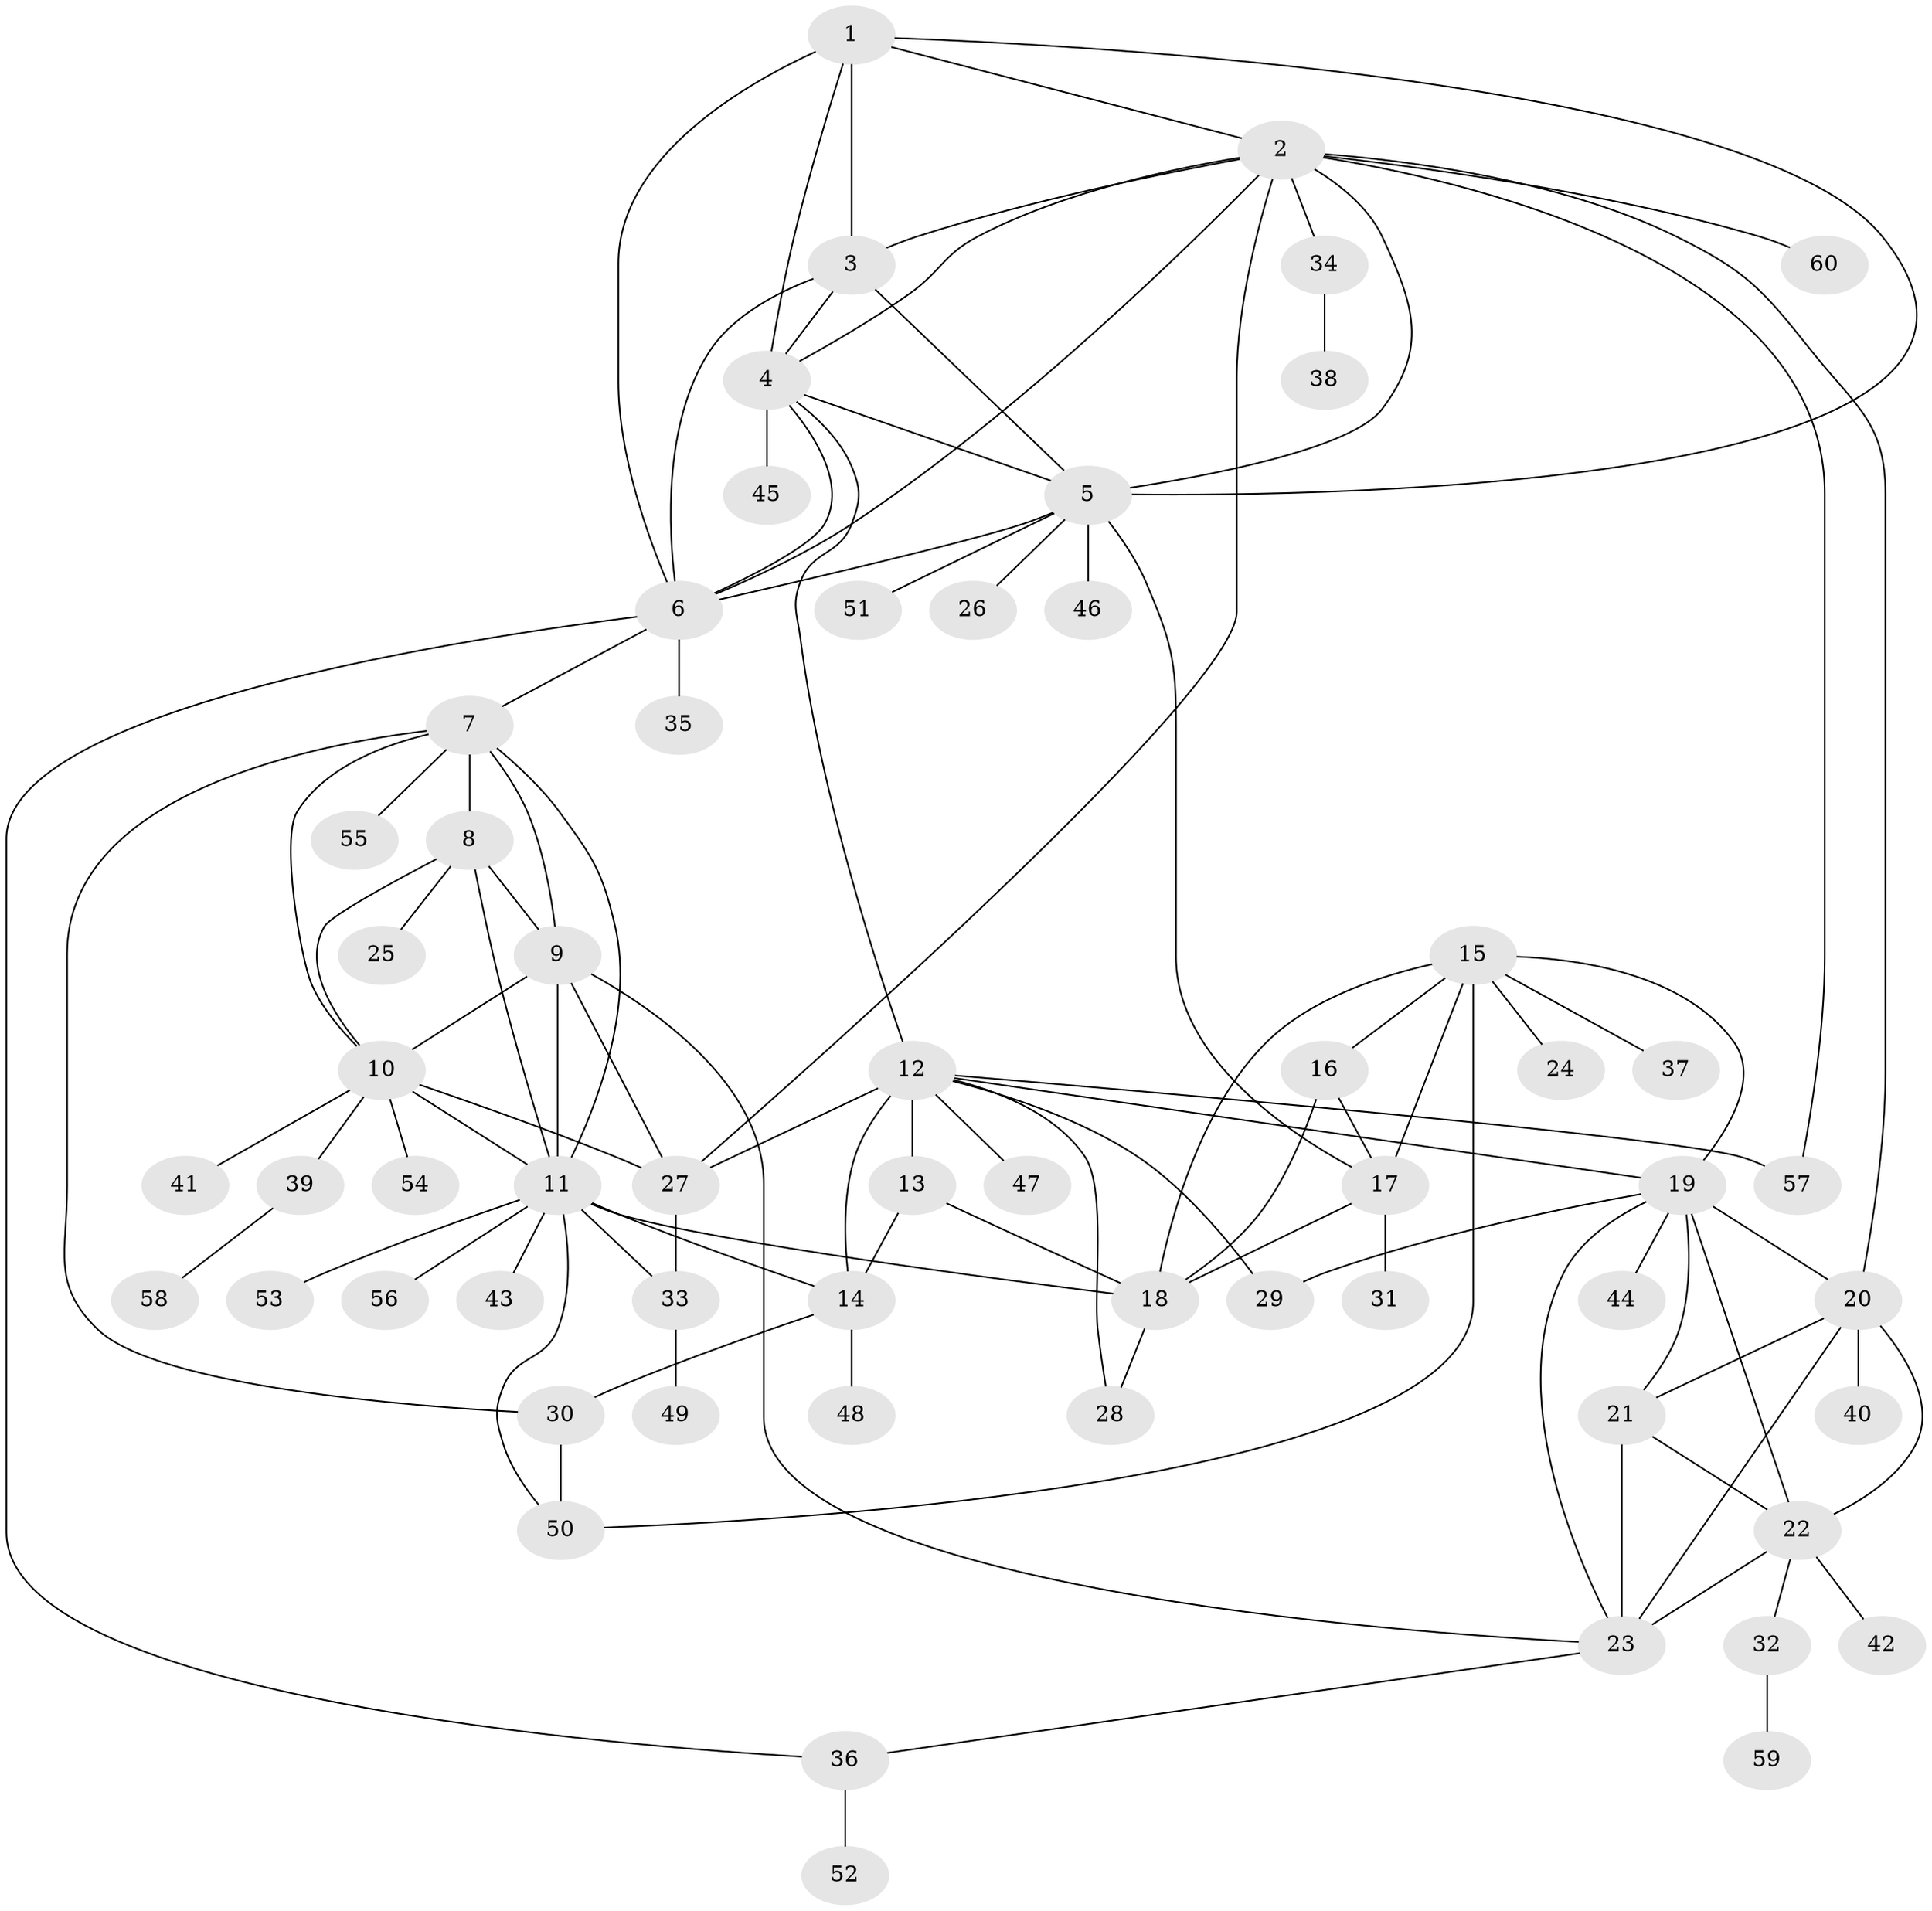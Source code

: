 // original degree distribution, {7: 0.05, 11: 0.016666666666666666, 5: 0.03333333333333333, 13: 0.016666666666666666, 10: 0.058333333333333334, 8: 0.041666666666666664, 6: 0.03333333333333333, 9: 0.008333333333333333, 1: 0.5416666666666666, 2: 0.15833333333333333, 3: 0.03333333333333333, 4: 0.008333333333333333}
// Generated by graph-tools (version 1.1) at 2025/52/03/04/25 22:52:06]
// undirected, 60 vertices, 102 edges
graph export_dot {
  node [color=gray90,style=filled];
  1;
  2;
  3;
  4;
  5;
  6;
  7;
  8;
  9;
  10;
  11;
  12;
  13;
  14;
  15;
  16;
  17;
  18;
  19;
  20;
  21;
  22;
  23;
  24;
  25;
  26;
  27;
  28;
  29;
  30;
  31;
  32;
  33;
  34;
  35;
  36;
  37;
  38;
  39;
  40;
  41;
  42;
  43;
  44;
  45;
  46;
  47;
  48;
  49;
  50;
  51;
  52;
  53;
  54;
  55;
  56;
  57;
  58;
  59;
  60;
  1 -- 2 [weight=1.0];
  1 -- 3 [weight=2.0];
  1 -- 4 [weight=1.0];
  1 -- 5 [weight=1.0];
  1 -- 6 [weight=1.0];
  2 -- 3 [weight=1.0];
  2 -- 4 [weight=1.0];
  2 -- 5 [weight=1.0];
  2 -- 6 [weight=1.0];
  2 -- 20 [weight=1.0];
  2 -- 27 [weight=1.0];
  2 -- 34 [weight=1.0];
  2 -- 57 [weight=1.0];
  2 -- 60 [weight=1.0];
  3 -- 4 [weight=1.0];
  3 -- 5 [weight=1.0];
  3 -- 6 [weight=1.0];
  4 -- 5 [weight=1.0];
  4 -- 6 [weight=1.0];
  4 -- 12 [weight=1.0];
  4 -- 45 [weight=6.0];
  5 -- 6 [weight=1.0];
  5 -- 17 [weight=1.0];
  5 -- 26 [weight=1.0];
  5 -- 46 [weight=1.0];
  5 -- 51 [weight=1.0];
  6 -- 7 [weight=1.0];
  6 -- 35 [weight=2.0];
  6 -- 36 [weight=1.0];
  7 -- 8 [weight=1.0];
  7 -- 9 [weight=2.0];
  7 -- 10 [weight=1.0];
  7 -- 11 [weight=1.0];
  7 -- 30 [weight=1.0];
  7 -- 55 [weight=2.0];
  8 -- 9 [weight=2.0];
  8 -- 10 [weight=1.0];
  8 -- 11 [weight=1.0];
  8 -- 25 [weight=1.0];
  9 -- 10 [weight=2.0];
  9 -- 11 [weight=2.0];
  9 -- 23 [weight=1.0];
  9 -- 27 [weight=1.0];
  10 -- 11 [weight=1.0];
  10 -- 27 [weight=1.0];
  10 -- 39 [weight=1.0];
  10 -- 41 [weight=1.0];
  10 -- 54 [weight=1.0];
  11 -- 14 [weight=1.0];
  11 -- 18 [weight=1.0];
  11 -- 33 [weight=1.0];
  11 -- 43 [weight=1.0];
  11 -- 50 [weight=1.0];
  11 -- 53 [weight=1.0];
  11 -- 56 [weight=1.0];
  12 -- 13 [weight=4.0];
  12 -- 14 [weight=4.0];
  12 -- 19 [weight=1.0];
  12 -- 27 [weight=4.0];
  12 -- 28 [weight=1.0];
  12 -- 29 [weight=1.0];
  12 -- 47 [weight=1.0];
  12 -- 57 [weight=1.0];
  13 -- 14 [weight=1.0];
  13 -- 18 [weight=1.0];
  14 -- 30 [weight=1.0];
  14 -- 48 [weight=2.0];
  15 -- 16 [weight=3.0];
  15 -- 17 [weight=3.0];
  15 -- 18 [weight=3.0];
  15 -- 19 [weight=1.0];
  15 -- 24 [weight=5.0];
  15 -- 37 [weight=3.0];
  15 -- 50 [weight=1.0];
  16 -- 17 [weight=1.0];
  16 -- 18 [weight=1.0];
  17 -- 18 [weight=1.0];
  17 -- 31 [weight=1.0];
  18 -- 28 [weight=1.0];
  19 -- 20 [weight=2.0];
  19 -- 21 [weight=1.0];
  19 -- 22 [weight=1.0];
  19 -- 23 [weight=1.0];
  19 -- 29 [weight=1.0];
  19 -- 44 [weight=1.0];
  20 -- 21 [weight=3.0];
  20 -- 22 [weight=2.0];
  20 -- 23 [weight=2.0];
  20 -- 40 [weight=1.0];
  21 -- 22 [weight=1.0];
  21 -- 23 [weight=1.0];
  22 -- 23 [weight=1.0];
  22 -- 32 [weight=1.0];
  22 -- 42 [weight=1.0];
  23 -- 36 [weight=1.0];
  27 -- 33 [weight=1.0];
  30 -- 50 [weight=2.0];
  32 -- 59 [weight=1.0];
  33 -- 49 [weight=1.0];
  34 -- 38 [weight=1.0];
  36 -- 52 [weight=1.0];
  39 -- 58 [weight=1.0];
}
